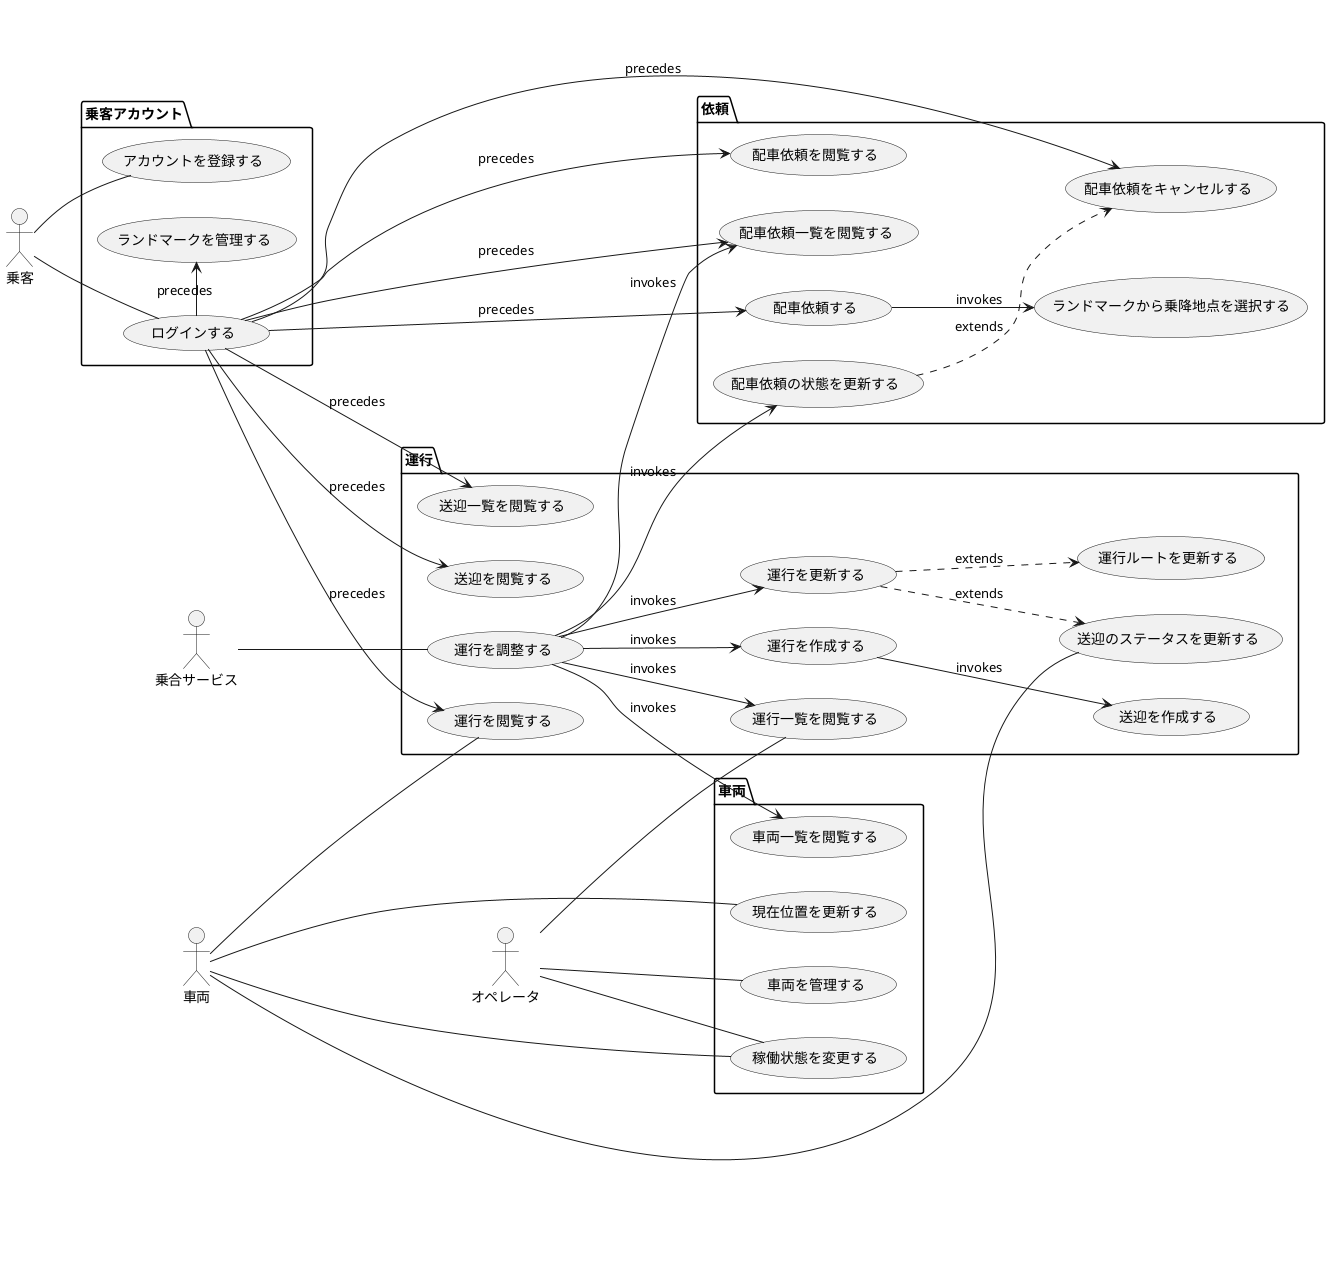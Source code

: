 @startuml
left to right direction

:乗客: as passenger
:車両: as vehicle
:オペレータ: as operator
:乗合サービス: as rideSharingService

package 乗客アカウント {

    (アカウントを登録する) as registerPassengerAccount

    (ログインする) as login

    (ランドマークを管理する) as manageLandmark
}

package 車両 {

    (車両を管理する) as manageVehicle

    (車両一覧を閲覧する) as listVehicle

    (稼働状態を変更する) as changeVehicleStatus

    (現在位置を更新する) as updateVehicleLocation
}

package 依頼 {

    (配車依頼する) as createRequest
    (ランドマークから乗降地点を選択する) as selectLocationFromLandmark
    createRequest --> selectLocationFromLandmark : invokes

    (配車依頼一覧を閲覧する) as listRequest
    (配車依頼を閲覧する) as viewRequest

    (配車依頼をキャンセルする) as cancelRequest
    (配車依頼の状態を更新する) as updateRequestStatus
    updateRequestStatus ..> cancelRequest : extends
}

package 運行 {

    (運行一覧を閲覧する) as listOperation
    (運行を閲覧する) as viewOperation

    (運行を作成する) as createOperation
    (運行を更新する) as updateOperation
    (運行ルートを更新する) as updateOperationRoute
    (送迎のステータスを更新する) as updateOperationStatus
    updateOperation ..> updateOperationRoute : extends
    updateOperation ..> updateOperationStatus : extends

    (運行を調整する) as adjustOperation
    (送迎を作成する) as createTrip
    adjustOperation --> listRequest : invokes
    adjustOperation --> listVehicle : invokes
    adjustOperation --> listOperation : invokes
    adjustOperation --> createOperation : invokes
    adjustOperation --> updateRequestStatus : invokes
    adjustOperation --> updateOperation : invokes
    createOperation --> createTrip : invokes

    (送迎一覧を閲覧する) as listTrip
    (送迎を閲覧する) as viewTrip
}




'##################################
passenger - registerPassengerAccount
passenger -- login

login -> createRequest : precedes
login -> manageLandmark : precedes
login --> listRequest : precedes
login --> viewRequest : precedes
login --> cancelRequest : precedes
login --> viewOperation : precedes
login --> listTrip : precedes
login --> viewTrip : precedes

vehicle -- viewOperation
vehicle -- changeVehicleStatus
vehicle -- updateVehicleLocation
vehicle -- updateOperationStatus

operator -- manageVehicle
operator -- changeVehicleStatus
operator -- listOperation

rideSharingService -- adjustOperation

@enduml



乗客からは送迎ではなく予約として全て見えるようにした方が良いかも